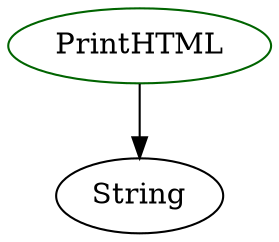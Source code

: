 digraph printhtml{
PrintHTML -> String;
PrintHTML	[shape=oval, color=darkgreen, label="PrintHTML"];
}
